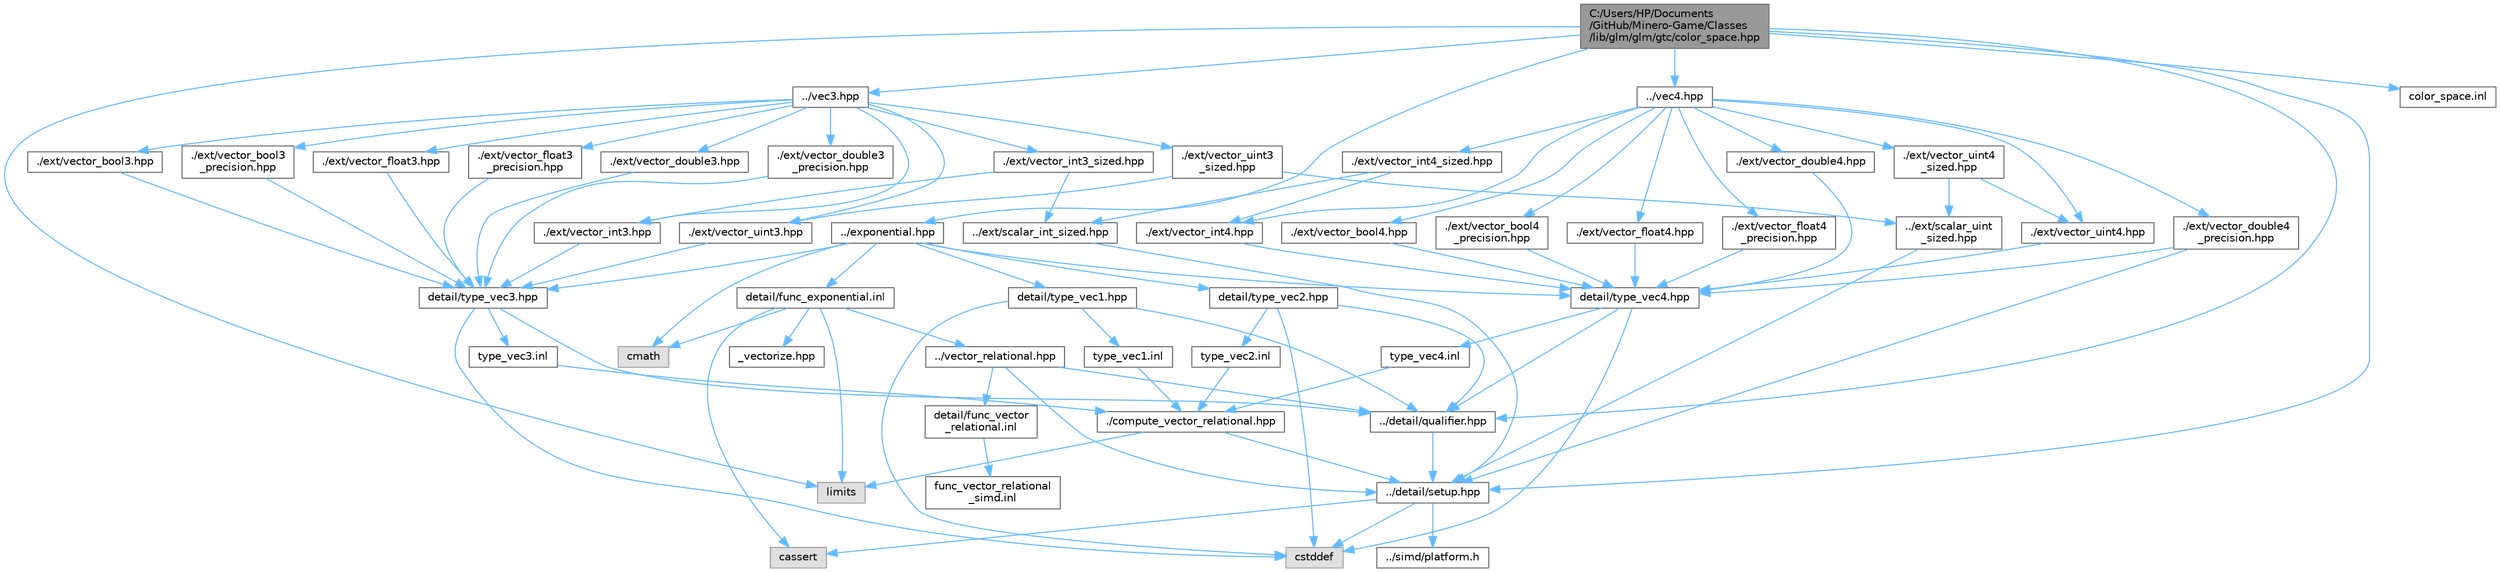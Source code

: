 digraph "C:/Users/HP/Documents/GitHub/Minero-Game/Classes/lib/glm/glm/gtc/color_space.hpp"
{
 // LATEX_PDF_SIZE
  bgcolor="transparent";
  edge [fontname=Helvetica,fontsize=10,labelfontname=Helvetica,labelfontsize=10];
  node [fontname=Helvetica,fontsize=10,shape=box,height=0.2,width=0.4];
  Node1 [id="Node000001",label="C:/Users/HP/Documents\l/GitHub/Minero-Game/Classes\l/lib/glm/glm/gtc/color_space.hpp",height=0.2,width=0.4,color="gray40", fillcolor="grey60", style="filled", fontcolor="black",tooltip=" "];
  Node1 -> Node2 [id="edge183_Node000001_Node000002",color="steelblue1",style="solid",tooltip=" "];
  Node2 [id="Node000002",label="../detail/setup.hpp",height=0.2,width=0.4,color="grey40", fillcolor="white", style="filled",URL="$_classes_2lib_2glm_2glm_2detail_2setup_8hpp.html",tooltip=" "];
  Node2 -> Node3 [id="edge184_Node000002_Node000003",color="steelblue1",style="solid",tooltip=" "];
  Node3 [id="Node000003",label="cassert",height=0.2,width=0.4,color="grey60", fillcolor="#E0E0E0", style="filled",tooltip=" "];
  Node2 -> Node4 [id="edge185_Node000002_Node000004",color="steelblue1",style="solid",tooltip=" "];
  Node4 [id="Node000004",label="cstddef",height=0.2,width=0.4,color="grey60", fillcolor="#E0E0E0", style="filled",tooltip=" "];
  Node2 -> Node5 [id="edge186_Node000002_Node000005",color="steelblue1",style="solid",tooltip=" "];
  Node5 [id="Node000005",label="../simd/platform.h",height=0.2,width=0.4,color="grey40", fillcolor="white", style="filled",URL="$_classes_2lib_2glm_2glm_2simd_2platform_8h.html",tooltip=" "];
  Node1 -> Node6 [id="edge187_Node000001_Node000006",color="steelblue1",style="solid",tooltip=" "];
  Node6 [id="Node000006",label="../detail/qualifier.hpp",height=0.2,width=0.4,color="grey40", fillcolor="white", style="filled",URL="$_classes_2lib_2glm_2glm_2detail_2qualifier_8hpp.html",tooltip=" "];
  Node6 -> Node2 [id="edge188_Node000006_Node000002",color="steelblue1",style="solid",tooltip=" "];
  Node1 -> Node7 [id="edge189_Node000001_Node000007",color="steelblue1",style="solid",tooltip=" "];
  Node7 [id="Node000007",label="../exponential.hpp",height=0.2,width=0.4,color="grey40", fillcolor="white", style="filled",URL="$_classes_2lib_2glm_2glm_2exponential_8hpp.html",tooltip=" "];
  Node7 -> Node8 [id="edge190_Node000007_Node000008",color="steelblue1",style="solid",tooltip=" "];
  Node8 [id="Node000008",label="detail/type_vec1.hpp",height=0.2,width=0.4,color="grey40", fillcolor="white", style="filled",URL="$_classes_2lib_2glm_2glm_2detail_2type__vec1_8hpp.html",tooltip=" "];
  Node8 -> Node6 [id="edge191_Node000008_Node000006",color="steelblue1",style="solid",tooltip=" "];
  Node8 -> Node4 [id="edge192_Node000008_Node000004",color="steelblue1",style="solid",tooltip=" "];
  Node8 -> Node9 [id="edge193_Node000008_Node000009",color="steelblue1",style="solid",tooltip=" "];
  Node9 [id="Node000009",label="type_vec1.inl",height=0.2,width=0.4,color="grey40", fillcolor="white", style="filled",URL="$_classes_2lib_2glm_2glm_2detail_2type__vec1_8inl.html",tooltip=" "];
  Node9 -> Node10 [id="edge194_Node000009_Node000010",color="steelblue1",style="solid",tooltip=" "];
  Node10 [id="Node000010",label="./compute_vector_relational.hpp",height=0.2,width=0.4,color="grey40", fillcolor="white", style="filled",URL="$_classes_2lib_2glm_2glm_2detail_2compute__vector__relational_8hpp.html",tooltip=" "];
  Node10 -> Node2 [id="edge195_Node000010_Node000002",color="steelblue1",style="solid",tooltip=" "];
  Node10 -> Node11 [id="edge196_Node000010_Node000011",color="steelblue1",style="solid",tooltip=" "];
  Node11 [id="Node000011",label="limits",height=0.2,width=0.4,color="grey60", fillcolor="#E0E0E0", style="filled",tooltip=" "];
  Node7 -> Node12 [id="edge197_Node000007_Node000012",color="steelblue1",style="solid",tooltip=" "];
  Node12 [id="Node000012",label="detail/type_vec2.hpp",height=0.2,width=0.4,color="grey40", fillcolor="white", style="filled",URL="$_classes_2lib_2glm_2glm_2detail_2type__vec2_8hpp.html",tooltip=" "];
  Node12 -> Node6 [id="edge198_Node000012_Node000006",color="steelblue1",style="solid",tooltip=" "];
  Node12 -> Node4 [id="edge199_Node000012_Node000004",color="steelblue1",style="solid",tooltip=" "];
  Node12 -> Node13 [id="edge200_Node000012_Node000013",color="steelblue1",style="solid",tooltip=" "];
  Node13 [id="Node000013",label="type_vec2.inl",height=0.2,width=0.4,color="grey40", fillcolor="white", style="filled",URL="$_classes_2lib_2glm_2glm_2detail_2type__vec2_8inl.html",tooltip=" "];
  Node13 -> Node10 [id="edge201_Node000013_Node000010",color="steelblue1",style="solid",tooltip=" "];
  Node7 -> Node14 [id="edge202_Node000007_Node000014",color="steelblue1",style="solid",tooltip=" "];
  Node14 [id="Node000014",label="detail/type_vec3.hpp",height=0.2,width=0.4,color="grey40", fillcolor="white", style="filled",URL="$_classes_2lib_2glm_2glm_2detail_2type__vec3_8hpp.html",tooltip=" "];
  Node14 -> Node6 [id="edge203_Node000014_Node000006",color="steelblue1",style="solid",tooltip=" "];
  Node14 -> Node4 [id="edge204_Node000014_Node000004",color="steelblue1",style="solid",tooltip=" "];
  Node14 -> Node15 [id="edge205_Node000014_Node000015",color="steelblue1",style="solid",tooltip=" "];
  Node15 [id="Node000015",label="type_vec3.inl",height=0.2,width=0.4,color="grey40", fillcolor="white", style="filled",URL="$_classes_2lib_2glm_2glm_2detail_2type__vec3_8inl.html",tooltip=" "];
  Node15 -> Node10 [id="edge206_Node000015_Node000010",color="steelblue1",style="solid",tooltip=" "];
  Node7 -> Node16 [id="edge207_Node000007_Node000016",color="steelblue1",style="solid",tooltip=" "];
  Node16 [id="Node000016",label="detail/type_vec4.hpp",height=0.2,width=0.4,color="grey40", fillcolor="white", style="filled",URL="$_classes_2lib_2glm_2glm_2detail_2type__vec4_8hpp.html",tooltip=" "];
  Node16 -> Node6 [id="edge208_Node000016_Node000006",color="steelblue1",style="solid",tooltip=" "];
  Node16 -> Node4 [id="edge209_Node000016_Node000004",color="steelblue1",style="solid",tooltip=" "];
  Node16 -> Node17 [id="edge210_Node000016_Node000017",color="steelblue1",style="solid",tooltip=" "];
  Node17 [id="Node000017",label="type_vec4.inl",height=0.2,width=0.4,color="grey40", fillcolor="white", style="filled",URL="$_classes_2lib_2glm_2glm_2detail_2type__vec4_8inl.html",tooltip=" "];
  Node17 -> Node10 [id="edge211_Node000017_Node000010",color="steelblue1",style="solid",tooltip=" "];
  Node7 -> Node18 [id="edge212_Node000007_Node000018",color="steelblue1",style="solid",tooltip=" "];
  Node18 [id="Node000018",label="cmath",height=0.2,width=0.4,color="grey60", fillcolor="#E0E0E0", style="filled",tooltip=" "];
  Node7 -> Node19 [id="edge213_Node000007_Node000019",color="steelblue1",style="solid",tooltip=" "];
  Node19 [id="Node000019",label="detail/func_exponential.inl",height=0.2,width=0.4,color="grey40", fillcolor="white", style="filled",URL="$_classes_2lib_2glm_2glm_2detail_2func__exponential_8inl.html",tooltip=" "];
  Node19 -> Node20 [id="edge214_Node000019_Node000020",color="steelblue1",style="solid",tooltip=" "];
  Node20 [id="Node000020",label="../vector_relational.hpp",height=0.2,width=0.4,color="grey40", fillcolor="white", style="filled",URL="$_classes_2lib_2glm_2glm_2vector__relational_8hpp.html",tooltip=" "];
  Node20 -> Node6 [id="edge215_Node000020_Node000006",color="steelblue1",style="solid",tooltip=" "];
  Node20 -> Node2 [id="edge216_Node000020_Node000002",color="steelblue1",style="solid",tooltip=" "];
  Node20 -> Node21 [id="edge217_Node000020_Node000021",color="steelblue1",style="solid",tooltip=" "];
  Node21 [id="Node000021",label="detail/func_vector\l_relational.inl",height=0.2,width=0.4,color="grey40", fillcolor="white", style="filled",URL="$_classes_2lib_2glm_2glm_2detail_2func__vector__relational_8inl.html",tooltip=" "];
  Node21 -> Node22 [id="edge218_Node000021_Node000022",color="steelblue1",style="solid",tooltip=" "];
  Node22 [id="Node000022",label="func_vector_relational\l_simd.inl",height=0.2,width=0.4,color="grey40", fillcolor="white", style="filled",URL="$_classes_2lib_2glm_2glm_2detail_2func__vector__relational__simd_8inl.html",tooltip=" "];
  Node19 -> Node23 [id="edge219_Node000019_Node000023",color="steelblue1",style="solid",tooltip=" "];
  Node23 [id="Node000023",label="_vectorize.hpp",height=0.2,width=0.4,color="grey40", fillcolor="white", style="filled",URL="$_classes_2lib_2glm_2glm_2detail_2__vectorize_8hpp.html",tooltip=" "];
  Node19 -> Node11 [id="edge220_Node000019_Node000011",color="steelblue1",style="solid",tooltip=" "];
  Node19 -> Node18 [id="edge221_Node000019_Node000018",color="steelblue1",style="solid",tooltip=" "];
  Node19 -> Node3 [id="edge222_Node000019_Node000003",color="steelblue1",style="solid",tooltip=" "];
  Node1 -> Node24 [id="edge223_Node000001_Node000024",color="steelblue1",style="solid",tooltip=" "];
  Node24 [id="Node000024",label="../vec3.hpp",height=0.2,width=0.4,color="grey40", fillcolor="white", style="filled",URL="$_classes_2lib_2glm_2glm_2vec3_8hpp.html",tooltip=" "];
  Node24 -> Node25 [id="edge224_Node000024_Node000025",color="steelblue1",style="solid",tooltip=" "];
  Node25 [id="Node000025",label="./ext/vector_bool3.hpp",height=0.2,width=0.4,color="grey40", fillcolor="white", style="filled",URL="$_classes_2lib_2glm_2glm_2ext_2vector__bool3_8hpp.html",tooltip=" "];
  Node25 -> Node14 [id="edge225_Node000025_Node000014",color="steelblue1",style="solid",tooltip=" "];
  Node24 -> Node26 [id="edge226_Node000024_Node000026",color="steelblue1",style="solid",tooltip=" "];
  Node26 [id="Node000026",label="./ext/vector_bool3\l_precision.hpp",height=0.2,width=0.4,color="grey40", fillcolor="white", style="filled",URL="$_classes_2lib_2glm_2glm_2ext_2vector__bool3__precision_8hpp.html",tooltip=" "];
  Node26 -> Node14 [id="edge227_Node000026_Node000014",color="steelblue1",style="solid",tooltip=" "];
  Node24 -> Node27 [id="edge228_Node000024_Node000027",color="steelblue1",style="solid",tooltip=" "];
  Node27 [id="Node000027",label="./ext/vector_float3.hpp",height=0.2,width=0.4,color="grey40", fillcolor="white", style="filled",URL="$_classes_2lib_2glm_2glm_2ext_2vector__float3_8hpp.html",tooltip=" "];
  Node27 -> Node14 [id="edge229_Node000027_Node000014",color="steelblue1",style="solid",tooltip=" "];
  Node24 -> Node28 [id="edge230_Node000024_Node000028",color="steelblue1",style="solid",tooltip=" "];
  Node28 [id="Node000028",label="./ext/vector_float3\l_precision.hpp",height=0.2,width=0.4,color="grey40", fillcolor="white", style="filled",URL="$_classes_2lib_2glm_2glm_2ext_2vector__float3__precision_8hpp.html",tooltip=" "];
  Node28 -> Node14 [id="edge231_Node000028_Node000014",color="steelblue1",style="solid",tooltip=" "];
  Node24 -> Node29 [id="edge232_Node000024_Node000029",color="steelblue1",style="solid",tooltip=" "];
  Node29 [id="Node000029",label="./ext/vector_double3.hpp",height=0.2,width=0.4,color="grey40", fillcolor="white", style="filled",URL="$_classes_2lib_2glm_2glm_2ext_2vector__double3_8hpp.html",tooltip=" "];
  Node29 -> Node14 [id="edge233_Node000029_Node000014",color="steelblue1",style="solid",tooltip=" "];
  Node24 -> Node30 [id="edge234_Node000024_Node000030",color="steelblue1",style="solid",tooltip=" "];
  Node30 [id="Node000030",label="./ext/vector_double3\l_precision.hpp",height=0.2,width=0.4,color="grey40", fillcolor="white", style="filled",URL="$_classes_2lib_2glm_2glm_2ext_2vector__double3__precision_8hpp.html",tooltip=" "];
  Node30 -> Node14 [id="edge235_Node000030_Node000014",color="steelblue1",style="solid",tooltip=" "];
  Node24 -> Node31 [id="edge236_Node000024_Node000031",color="steelblue1",style="solid",tooltip=" "];
  Node31 [id="Node000031",label="./ext/vector_int3.hpp",height=0.2,width=0.4,color="grey40", fillcolor="white", style="filled",URL="$_classes_2lib_2glm_2glm_2ext_2vector__int3_8hpp.html",tooltip=" "];
  Node31 -> Node14 [id="edge237_Node000031_Node000014",color="steelblue1",style="solid",tooltip=" "];
  Node24 -> Node32 [id="edge238_Node000024_Node000032",color="steelblue1",style="solid",tooltip=" "];
  Node32 [id="Node000032",label="./ext/vector_int3_sized.hpp",height=0.2,width=0.4,color="grey40", fillcolor="white", style="filled",URL="$_classes_2lib_2glm_2glm_2ext_2vector__int3__sized_8hpp.html",tooltip=" "];
  Node32 -> Node31 [id="edge239_Node000032_Node000031",color="steelblue1",style="solid",tooltip=" "];
  Node32 -> Node33 [id="edge240_Node000032_Node000033",color="steelblue1",style="solid",tooltip=" "];
  Node33 [id="Node000033",label="../ext/scalar_int_sized.hpp",height=0.2,width=0.4,color="grey40", fillcolor="white", style="filled",URL="$_classes_2lib_2glm_2glm_2ext_2scalar__int__sized_8hpp.html",tooltip=" "];
  Node33 -> Node2 [id="edge241_Node000033_Node000002",color="steelblue1",style="solid",tooltip=" "];
  Node24 -> Node34 [id="edge242_Node000024_Node000034",color="steelblue1",style="solid",tooltip=" "];
  Node34 [id="Node000034",label="./ext/vector_uint3.hpp",height=0.2,width=0.4,color="grey40", fillcolor="white", style="filled",URL="$_classes_2lib_2glm_2glm_2ext_2vector__uint3_8hpp.html",tooltip=" "];
  Node34 -> Node14 [id="edge243_Node000034_Node000014",color="steelblue1",style="solid",tooltip=" "];
  Node24 -> Node35 [id="edge244_Node000024_Node000035",color="steelblue1",style="solid",tooltip=" "];
  Node35 [id="Node000035",label="./ext/vector_uint3\l_sized.hpp",height=0.2,width=0.4,color="grey40", fillcolor="white", style="filled",URL="$_classes_2lib_2glm_2glm_2ext_2vector__uint3__sized_8hpp.html",tooltip=" "];
  Node35 -> Node34 [id="edge245_Node000035_Node000034",color="steelblue1",style="solid",tooltip=" "];
  Node35 -> Node36 [id="edge246_Node000035_Node000036",color="steelblue1",style="solid",tooltip=" "];
  Node36 [id="Node000036",label="../ext/scalar_uint\l_sized.hpp",height=0.2,width=0.4,color="grey40", fillcolor="white", style="filled",URL="$_classes_2lib_2glm_2glm_2ext_2scalar__uint__sized_8hpp.html",tooltip=" "];
  Node36 -> Node2 [id="edge247_Node000036_Node000002",color="steelblue1",style="solid",tooltip=" "];
  Node1 -> Node37 [id="edge248_Node000001_Node000037",color="steelblue1",style="solid",tooltip=" "];
  Node37 [id="Node000037",label="../vec4.hpp",height=0.2,width=0.4,color="grey40", fillcolor="white", style="filled",URL="$_classes_2lib_2glm_2glm_2vec4_8hpp.html",tooltip=" "];
  Node37 -> Node38 [id="edge249_Node000037_Node000038",color="steelblue1",style="solid",tooltip=" "];
  Node38 [id="Node000038",label="./ext/vector_bool4.hpp",height=0.2,width=0.4,color="grey40", fillcolor="white", style="filled",URL="$_classes_2lib_2glm_2glm_2ext_2vector__bool4_8hpp.html",tooltip=" "];
  Node38 -> Node16 [id="edge250_Node000038_Node000016",color="steelblue1",style="solid",tooltip=" "];
  Node37 -> Node39 [id="edge251_Node000037_Node000039",color="steelblue1",style="solid",tooltip=" "];
  Node39 [id="Node000039",label="./ext/vector_bool4\l_precision.hpp",height=0.2,width=0.4,color="grey40", fillcolor="white", style="filled",URL="$_classes_2lib_2glm_2glm_2ext_2vector__bool4__precision_8hpp.html",tooltip=" "];
  Node39 -> Node16 [id="edge252_Node000039_Node000016",color="steelblue1",style="solid",tooltip=" "];
  Node37 -> Node40 [id="edge253_Node000037_Node000040",color="steelblue1",style="solid",tooltip=" "];
  Node40 [id="Node000040",label="./ext/vector_float4.hpp",height=0.2,width=0.4,color="grey40", fillcolor="white", style="filled",URL="$_classes_2lib_2glm_2glm_2ext_2vector__float4_8hpp.html",tooltip=" "];
  Node40 -> Node16 [id="edge254_Node000040_Node000016",color="steelblue1",style="solid",tooltip=" "];
  Node37 -> Node41 [id="edge255_Node000037_Node000041",color="steelblue1",style="solid",tooltip=" "];
  Node41 [id="Node000041",label="./ext/vector_float4\l_precision.hpp",height=0.2,width=0.4,color="grey40", fillcolor="white", style="filled",URL="$_classes_2lib_2glm_2glm_2ext_2vector__float4__precision_8hpp.html",tooltip=" "];
  Node41 -> Node16 [id="edge256_Node000041_Node000016",color="steelblue1",style="solid",tooltip=" "];
  Node37 -> Node42 [id="edge257_Node000037_Node000042",color="steelblue1",style="solid",tooltip=" "];
  Node42 [id="Node000042",label="./ext/vector_double4.hpp",height=0.2,width=0.4,color="grey40", fillcolor="white", style="filled",URL="$_classes_2lib_2glm_2glm_2ext_2vector__double4_8hpp.html",tooltip=" "];
  Node42 -> Node16 [id="edge258_Node000042_Node000016",color="steelblue1",style="solid",tooltip=" "];
  Node37 -> Node43 [id="edge259_Node000037_Node000043",color="steelblue1",style="solid",tooltip=" "];
  Node43 [id="Node000043",label="./ext/vector_double4\l_precision.hpp",height=0.2,width=0.4,color="grey40", fillcolor="white", style="filled",URL="$_classes_2lib_2glm_2glm_2ext_2vector__double4__precision_8hpp.html",tooltip=" "];
  Node43 -> Node2 [id="edge260_Node000043_Node000002",color="steelblue1",style="solid",tooltip=" "];
  Node43 -> Node16 [id="edge261_Node000043_Node000016",color="steelblue1",style="solid",tooltip=" "];
  Node37 -> Node44 [id="edge262_Node000037_Node000044",color="steelblue1",style="solid",tooltip=" "];
  Node44 [id="Node000044",label="./ext/vector_int4.hpp",height=0.2,width=0.4,color="grey40", fillcolor="white", style="filled",URL="$_classes_2lib_2glm_2glm_2ext_2vector__int4_8hpp.html",tooltip=" "];
  Node44 -> Node16 [id="edge263_Node000044_Node000016",color="steelblue1",style="solid",tooltip=" "];
  Node37 -> Node45 [id="edge264_Node000037_Node000045",color="steelblue1",style="solid",tooltip=" "];
  Node45 [id="Node000045",label="./ext/vector_int4_sized.hpp",height=0.2,width=0.4,color="grey40", fillcolor="white", style="filled",URL="$_classes_2lib_2glm_2glm_2ext_2vector__int4__sized_8hpp.html",tooltip=" "];
  Node45 -> Node44 [id="edge265_Node000045_Node000044",color="steelblue1",style="solid",tooltip=" "];
  Node45 -> Node33 [id="edge266_Node000045_Node000033",color="steelblue1",style="solid",tooltip=" "];
  Node37 -> Node46 [id="edge267_Node000037_Node000046",color="steelblue1",style="solid",tooltip=" "];
  Node46 [id="Node000046",label="./ext/vector_uint4.hpp",height=0.2,width=0.4,color="grey40", fillcolor="white", style="filled",URL="$_classes_2lib_2glm_2glm_2ext_2vector__uint4_8hpp.html",tooltip=" "];
  Node46 -> Node16 [id="edge268_Node000046_Node000016",color="steelblue1",style="solid",tooltip=" "];
  Node37 -> Node47 [id="edge269_Node000037_Node000047",color="steelblue1",style="solid",tooltip=" "];
  Node47 [id="Node000047",label="./ext/vector_uint4\l_sized.hpp",height=0.2,width=0.4,color="grey40", fillcolor="white", style="filled",URL="$_classes_2lib_2glm_2glm_2ext_2vector__uint4__sized_8hpp.html",tooltip=" "];
  Node47 -> Node46 [id="edge270_Node000047_Node000046",color="steelblue1",style="solid",tooltip=" "];
  Node47 -> Node36 [id="edge271_Node000047_Node000036",color="steelblue1",style="solid",tooltip=" "];
  Node1 -> Node11 [id="edge272_Node000001_Node000011",color="steelblue1",style="solid",tooltip=" "];
  Node1 -> Node48 [id="edge273_Node000001_Node000048",color="steelblue1",style="solid",tooltip=" "];
  Node48 [id="Node000048",label="color_space.inl",height=0.2,width=0.4,color="grey40", fillcolor="white", style="filled",URL="$_classes_2lib_2glm_2glm_2gtc_2color__space_8inl.html",tooltip=" "];
}
